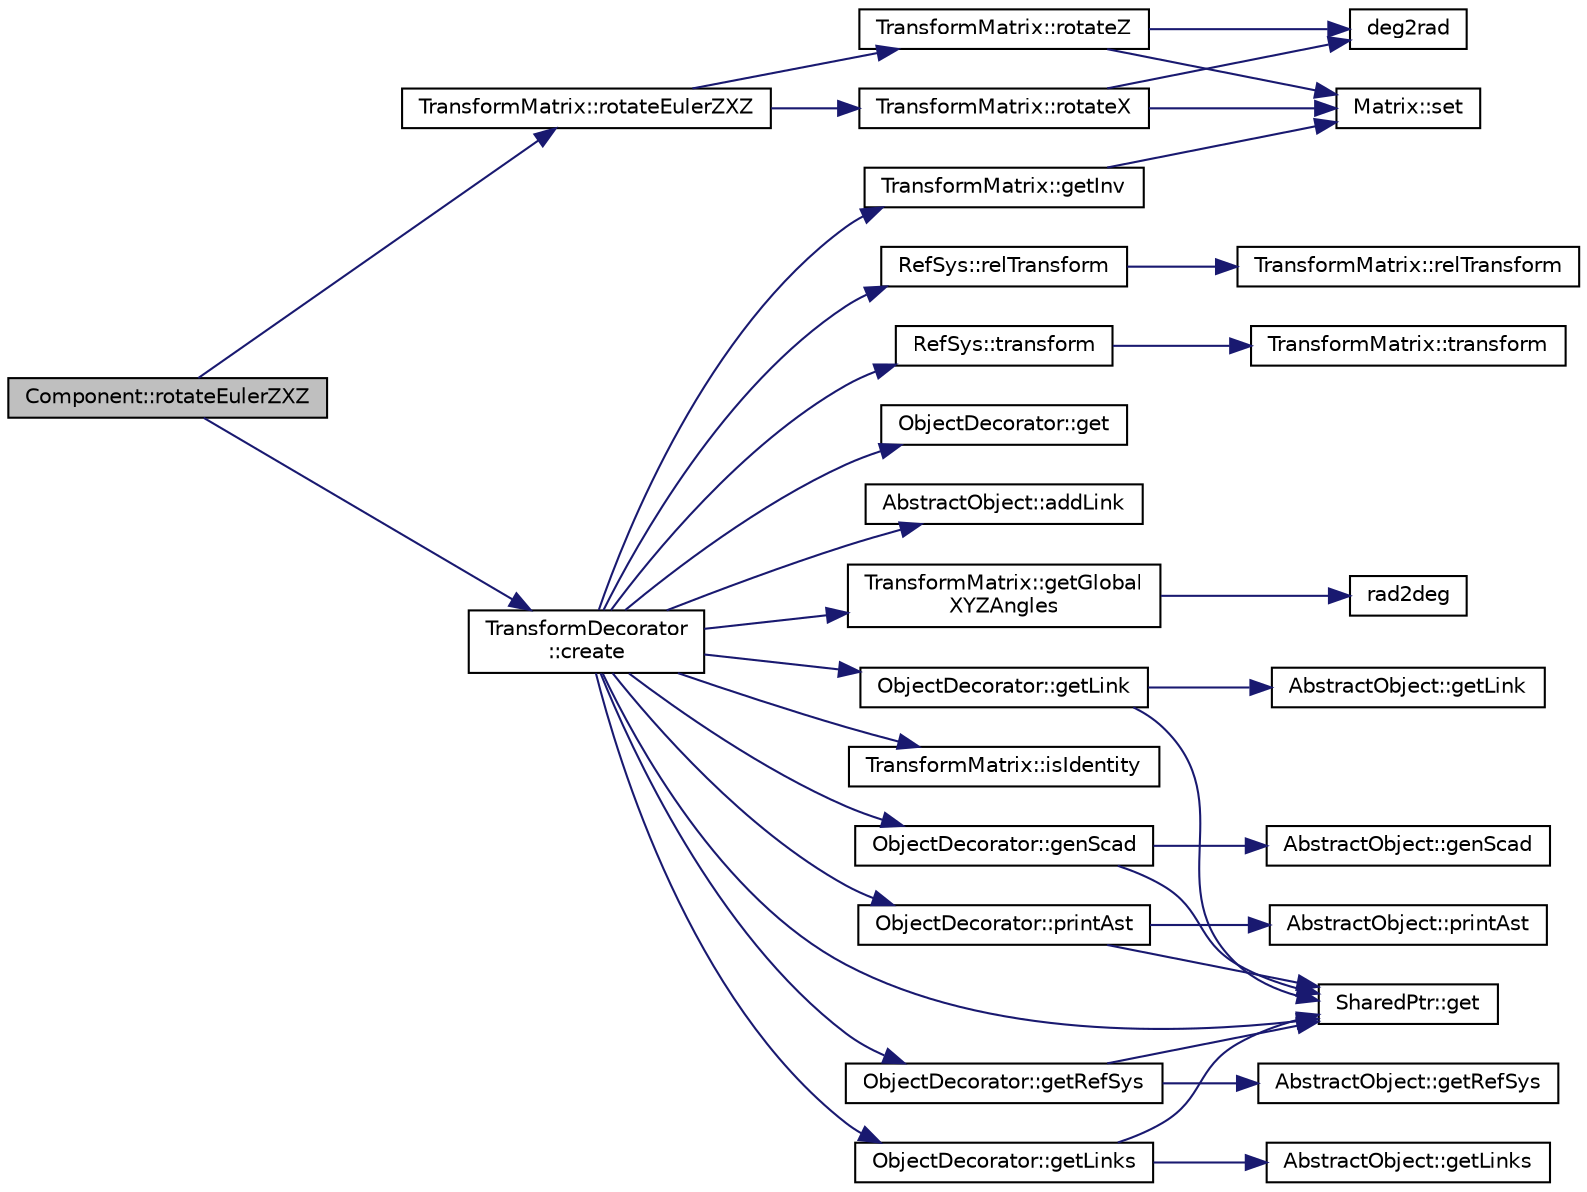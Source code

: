 digraph "Component::rotateEulerZXZ"
{
  edge [fontname="Helvetica",fontsize="10",labelfontname="Helvetica",labelfontsize="10"];
  node [fontname="Helvetica",fontsize="10",shape=record];
  rankdir="LR";
  Node688 [label="Component::rotateEulerZXZ",height=0.2,width=0.4,color="black", fillcolor="grey75", style="filled", fontcolor="black"];
  Node688 -> Node689 [color="midnightblue",fontsize="10",style="solid",fontname="Helvetica"];
  Node689 [label="TransformMatrix::rotateEulerZXZ",height=0.2,width=0.4,color="black", fillcolor="white", style="filled",URL="$classTransformMatrix.html#ae6ad2df1f60c163d35b5fd43846034fb",tooltip="Applies an Euler rotation around the initial fixed z, x&#39;, z&#39;&#39; Applies three rotations around z..."];
  Node689 -> Node690 [color="midnightblue",fontsize="10",style="solid",fontname="Helvetica"];
  Node690 [label="TransformMatrix::rotateZ",height=0.2,width=0.4,color="black", fillcolor="white", style="filled",URL="$classTransformMatrix.html#a4b485e8c3d73e3b687b4859b4cc11408",tooltip="Applies a rotation around initial fixed current z axis Applies a rotation around current z axis..."];
  Node690 -> Node691 [color="midnightblue",fontsize="10",style="solid",fontname="Helvetica"];
  Node691 [label="deg2rad",height=0.2,width=0.4,color="black", fillcolor="white", style="filled",URL="$Math_8h.html#a021636ed21e2cb128cb67fa392983ac0"];
  Node690 -> Node692 [color="midnightblue",fontsize="10",style="solid",fontname="Helvetica"];
  Node692 [label="Matrix::set",height=0.2,width=0.4,color="black", fillcolor="white", style="filled",URL="$classMatrix.html#a820d3e49ffea766faf310729803e1df1"];
  Node689 -> Node693 [color="midnightblue",fontsize="10",style="solid",fontname="Helvetica"];
  Node693 [label="TransformMatrix::rotateX",height=0.2,width=0.4,color="black", fillcolor="white", style="filled",URL="$classTransformMatrix.html#ad94010aa2da239614efbfb4926d63c04",tooltip="Applies a rotation around initial fixed x axis Applies a rotation around current x axis..."];
  Node693 -> Node691 [color="midnightblue",fontsize="10",style="solid",fontname="Helvetica"];
  Node693 -> Node692 [color="midnightblue",fontsize="10",style="solid",fontname="Helvetica"];
  Node688 -> Node694 [color="midnightblue",fontsize="10",style="solid",fontname="Helvetica"];
  Node694 [label="TransformDecorator\l::create",height=0.2,width=0.4,color="black", fillcolor="white", style="filled",URL="$classTransformDecorator.html#a0aa4971660b91bebb8ad53e682b00bd1",tooltip="Default factory method. "];
  Node694 -> Node695 [color="midnightblue",fontsize="10",style="solid",fontname="Helvetica"];
  Node695 [label="TransformMatrix::isIdentity",height=0.2,width=0.4,color="black", fillcolor="white", style="filled",URL="$classTransformMatrix.html#ae53e1d2436656a41d8689cd818a05f88",tooltip="checke if matrix equals identity "];
  Node694 -> Node696 [color="midnightblue",fontsize="10",style="solid",fontname="Helvetica"];
  Node696 [label="SharedPtr::get",height=0.2,width=0.4,color="black", fillcolor="white", style="filled",URL="$classSharedPtr.html#a49ccede7111c7d25c1b1752b8ede30f5",tooltip="Gets the pointer hold. "];
  Node694 -> Node697 [color="midnightblue",fontsize="10",style="solid",fontname="Helvetica"];
  Node697 [label="RefSys::relTransform",height=0.2,width=0.4,color="black", fillcolor="white", style="filled",URL="$classRefSys.html#a964c20355e817d51cc44f4370f41056f"];
  Node697 -> Node698 [color="midnightblue",fontsize="10",style="solid",fontname="Helvetica"];
  Node698 [label="TransformMatrix::relTransform",height=0.2,width=0.4,color="black", fillcolor="white", style="filled",URL="$classTransformMatrix.html#a2b8dd01bc118116b0ca134643a4b8cc9"];
  Node694 -> Node699 [color="midnightblue",fontsize="10",style="solid",fontname="Helvetica"];
  Node699 [label="TransformMatrix::getInv",height=0.2,width=0.4,color="black", fillcolor="white", style="filled",URL="$classTransformMatrix.html#a7011cfeea745ed89415a324c2a665a87"];
  Node699 -> Node692 [color="midnightblue",fontsize="10",style="solid",fontname="Helvetica"];
  Node694 -> Node700 [color="midnightblue",fontsize="10",style="solid",fontname="Helvetica"];
  Node700 [label="RefSys::transform",height=0.2,width=0.4,color="black", fillcolor="white", style="filled",URL="$classRefSys.html#a257068ba4a052c855587d334edec48ff",tooltip="Rotates the reference system This methods rotates the reference system with a rotational matrix..."];
  Node700 -> Node701 [color="midnightblue",fontsize="10",style="solid",fontname="Helvetica"];
  Node701 [label="TransformMatrix::transform",height=0.2,width=0.4,color="black", fillcolor="white", style="filled",URL="$classTransformMatrix.html#ae5e480c59e5afd8367cc456789d5f79d"];
  Node694 -> Node702 [color="midnightblue",fontsize="10",style="solid",fontname="Helvetica"];
  Node702 [label="ObjectDecorator::get",height=0.2,width=0.4,color="black", fillcolor="white", style="filled",URL="$classObjectDecorator.html#aff1b42075a10ee6b0cca6abaa3423bcd",tooltip="Get the internally hold pointer. Const version. "];
  Node694 -> Node703 [color="midnightblue",fontsize="10",style="solid",fontname="Helvetica"];
  Node703 [label="AbstractObject::addLink",height=0.2,width=0.4,color="black", fillcolor="white", style="filled",URL="$classAbstractObject.html#afeb1ed691f3127374a16d0a3297f6917",tooltip="Adds a Link to the system. System of the Link. "];
  Node694 -> Node704 [color="midnightblue",fontsize="10",style="solid",fontname="Helvetica"];
  Node704 [label="TransformMatrix::getGlobal\lXYZAngles",height=0.2,width=0.4,color="black", fillcolor="white", style="filled",URL="$classTransformMatrix.html#a4f4d068778049c7ae999ffe8fad91fde",tooltip="Gets the rotation angles about the fixed axes x,y,z. Obtains the rotation angles about the fixed x..."];
  Node704 -> Node705 [color="midnightblue",fontsize="10",style="solid",fontname="Helvetica"];
  Node705 [label="rad2deg",height=0.2,width=0.4,color="black", fillcolor="white", style="filled",URL="$Math_8h.html#a638b7a3259334d9389d4dcb31cb7dfea"];
  Node694 -> Node706 [color="midnightblue",fontsize="10",style="solid",fontname="Helvetica"];
  Node706 [label="ObjectDecorator::genScad",height=0.2,width=0.4,color="black", fillcolor="white", style="filled",URL="$classObjectDecorator.html#a50d55a263f5ef6b1b847d59d42456be0",tooltip="Generate SCAD output for this object. "];
  Node706 -> Node696 [color="midnightblue",fontsize="10",style="solid",fontname="Helvetica"];
  Node706 -> Node707 [color="midnightblue",fontsize="10",style="solid",fontname="Helvetica"];
  Node707 [label="AbstractObject::genScad",height=0.2,width=0.4,color="black", fillcolor="white", style="filled",URL="$classAbstractObject.html#a6a649119224b5b664e68b324106f8a1b",tooltip="Generate SCAD output for this object. "];
  Node694 -> Node708 [color="midnightblue",fontsize="10",style="solid",fontname="Helvetica"];
  Node708 [label="ObjectDecorator::printAst",height=0.2,width=0.4,color="black", fillcolor="white", style="filled",URL="$classObjectDecorator.html#a5f5a5584f87beb6f8e7c88c941a1a464",tooltip="Generate AST output for this object. "];
  Node708 -> Node696 [color="midnightblue",fontsize="10",style="solid",fontname="Helvetica"];
  Node708 -> Node709 [color="midnightblue",fontsize="10",style="solid",fontname="Helvetica"];
  Node709 [label="AbstractObject::printAst",height=0.2,width=0.4,color="black", fillcolor="white", style="filled",URL="$classAbstractObject.html#afe4637952e9d1dd3af11d29010beaa9d",tooltip="Generate AST output for this object. "];
  Node694 -> Node710 [color="midnightblue",fontsize="10",style="solid",fontname="Helvetica"];
  Node710 [label="ObjectDecorator::getRefSys",height=0.2,width=0.4,color="black", fillcolor="white", style="filled",URL="$classObjectDecorator.html#ae730b62d7a577c130ff49300433016aa"];
  Node710 -> Node696 [color="midnightblue",fontsize="10",style="solid",fontname="Helvetica"];
  Node710 -> Node711 [color="midnightblue",fontsize="10",style="solid",fontname="Helvetica"];
  Node711 [label="AbstractObject::getRefSys",height=0.2,width=0.4,color="black", fillcolor="white", style="filled",URL="$classAbstractObject.html#ad7e95ecc03215458c2587cca04cc8f4a"];
  Node694 -> Node712 [color="midnightblue",fontsize="10",style="solid",fontname="Helvetica"];
  Node712 [label="ObjectDecorator::getLinks",height=0.2,width=0.4,color="black", fillcolor="white", style="filled",URL="$classObjectDecorator.html#a2ecf6bc1b1c7f501d7183a26ce1b2e64"];
  Node712 -> Node696 [color="midnightblue",fontsize="10",style="solid",fontname="Helvetica"];
  Node712 -> Node713 [color="midnightblue",fontsize="10",style="solid",fontname="Helvetica"];
  Node713 [label="AbstractObject::getLinks",height=0.2,width=0.4,color="black", fillcolor="white", style="filled",URL="$classAbstractObject.html#ab4a27c53cbbaf5338d731d8859d31067"];
  Node694 -> Node714 [color="midnightblue",fontsize="10",style="solid",fontname="Helvetica"];
  Node714 [label="ObjectDecorator::getLink",height=0.2,width=0.4,color="black", fillcolor="white", style="filled",URL="$classObjectDecorator.html#a6d5d7a5d6ba13608c5399c9a0718c8ba"];
  Node714 -> Node696 [color="midnightblue",fontsize="10",style="solid",fontname="Helvetica"];
  Node714 -> Node715 [color="midnightblue",fontsize="10",style="solid",fontname="Helvetica"];
  Node715 [label="AbstractObject::getLink",height=0.2,width=0.4,color="black", fillcolor="white", style="filled",URL="$classAbstractObject.html#aacc0185c2f8d24721e09e9b56a03d528"];
}
